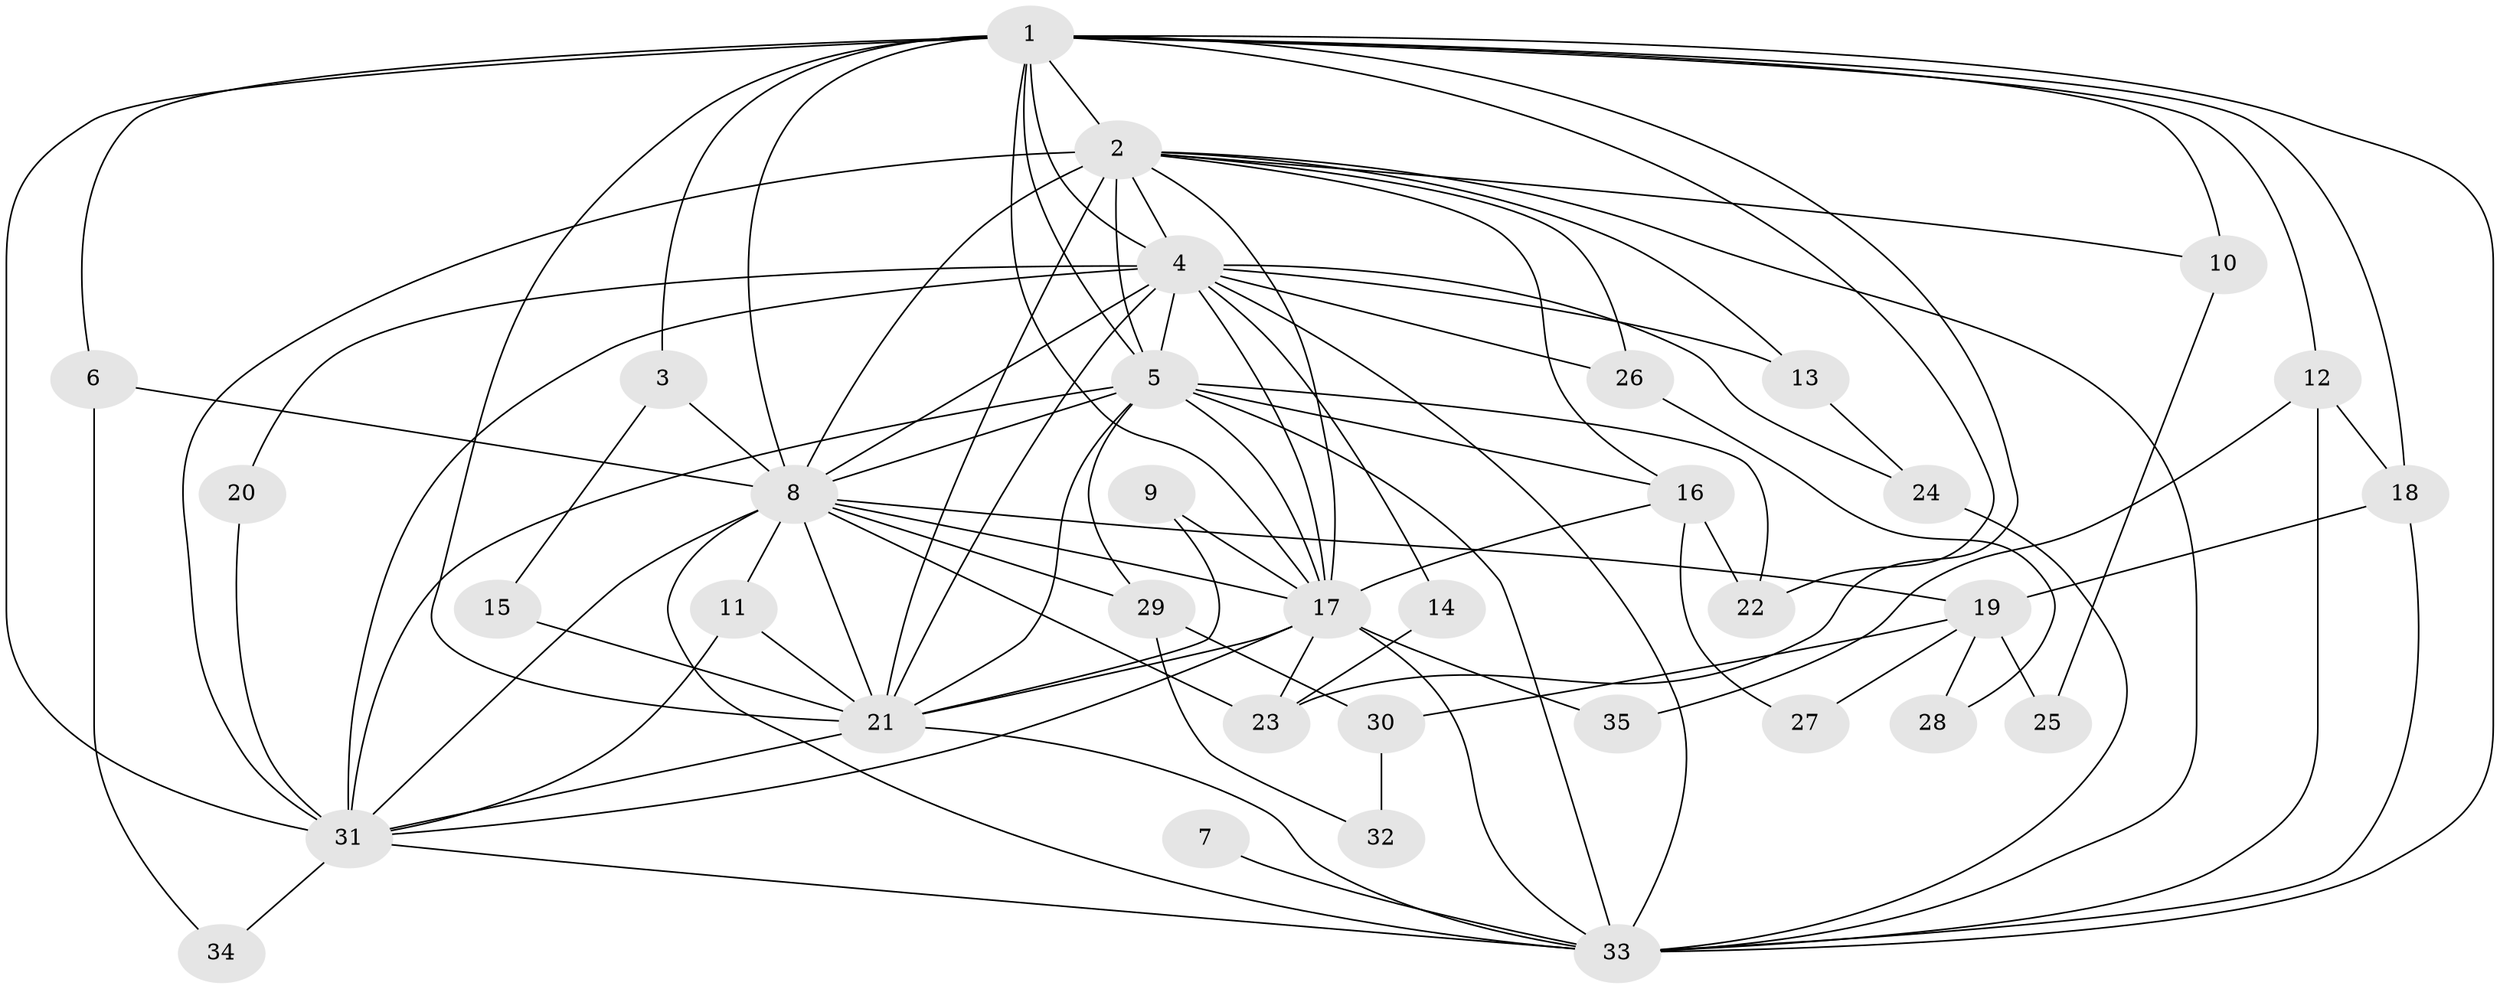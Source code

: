 // original degree distribution, {17: 0.02, 14: 0.02, 15: 0.04, 13: 0.06, 9: 0.02, 16: 0.02, 20: 0.02, 3: 0.24, 2: 0.46, 4: 0.06, 5: 0.02, 6: 0.02}
// Generated by graph-tools (version 1.1) at 2025/36/03/04/25 23:36:31]
// undirected, 35 vertices, 93 edges
graph export_dot {
  node [color=gray90,style=filled];
  1;
  2;
  3;
  4;
  5;
  6;
  7;
  8;
  9;
  10;
  11;
  12;
  13;
  14;
  15;
  16;
  17;
  18;
  19;
  20;
  21;
  22;
  23;
  24;
  25;
  26;
  27;
  28;
  29;
  30;
  31;
  32;
  33;
  34;
  35;
  1 -- 2 [weight=2.0];
  1 -- 3 [weight=1.0];
  1 -- 4 [weight=1.0];
  1 -- 5 [weight=1.0];
  1 -- 6 [weight=1.0];
  1 -- 8 [weight=1.0];
  1 -- 10 [weight=1.0];
  1 -- 12 [weight=1.0];
  1 -- 17 [weight=2.0];
  1 -- 18 [weight=1.0];
  1 -- 21 [weight=1.0];
  1 -- 22 [weight=1.0];
  1 -- 23 [weight=1.0];
  1 -- 31 [weight=1.0];
  1 -- 33 [weight=1.0];
  2 -- 4 [weight=2.0];
  2 -- 5 [weight=2.0];
  2 -- 8 [weight=3.0];
  2 -- 10 [weight=1.0];
  2 -- 13 [weight=1.0];
  2 -- 16 [weight=1.0];
  2 -- 17 [weight=2.0];
  2 -- 21 [weight=2.0];
  2 -- 26 [weight=1.0];
  2 -- 31 [weight=2.0];
  2 -- 33 [weight=2.0];
  3 -- 8 [weight=1.0];
  3 -- 15 [weight=1.0];
  4 -- 5 [weight=1.0];
  4 -- 8 [weight=2.0];
  4 -- 13 [weight=1.0];
  4 -- 14 [weight=1.0];
  4 -- 17 [weight=1.0];
  4 -- 20 [weight=1.0];
  4 -- 21 [weight=2.0];
  4 -- 24 [weight=1.0];
  4 -- 26 [weight=1.0];
  4 -- 31 [weight=1.0];
  4 -- 33 [weight=1.0];
  5 -- 8 [weight=2.0];
  5 -- 16 [weight=1.0];
  5 -- 17 [weight=1.0];
  5 -- 21 [weight=1.0];
  5 -- 22 [weight=1.0];
  5 -- 29 [weight=1.0];
  5 -- 31 [weight=1.0];
  5 -- 33 [weight=1.0];
  6 -- 8 [weight=1.0];
  6 -- 34 [weight=1.0];
  7 -- 33 [weight=1.0];
  8 -- 11 [weight=1.0];
  8 -- 17 [weight=1.0];
  8 -- 19 [weight=1.0];
  8 -- 21 [weight=1.0];
  8 -- 23 [weight=1.0];
  8 -- 29 [weight=1.0];
  8 -- 31 [weight=2.0];
  8 -- 33 [weight=2.0];
  9 -- 17 [weight=1.0];
  9 -- 21 [weight=1.0];
  10 -- 25 [weight=1.0];
  11 -- 21 [weight=1.0];
  11 -- 31 [weight=1.0];
  12 -- 18 [weight=1.0];
  12 -- 33 [weight=1.0];
  12 -- 35 [weight=1.0];
  13 -- 24 [weight=1.0];
  14 -- 23 [weight=1.0];
  15 -- 21 [weight=1.0];
  16 -- 17 [weight=1.0];
  16 -- 22 [weight=1.0];
  16 -- 27 [weight=1.0];
  17 -- 21 [weight=1.0];
  17 -- 23 [weight=1.0];
  17 -- 31 [weight=1.0];
  17 -- 33 [weight=1.0];
  17 -- 35 [weight=2.0];
  18 -- 19 [weight=1.0];
  18 -- 33 [weight=1.0];
  19 -- 25 [weight=1.0];
  19 -- 27 [weight=1.0];
  19 -- 28 [weight=1.0];
  19 -- 30 [weight=1.0];
  20 -- 31 [weight=1.0];
  21 -- 31 [weight=1.0];
  21 -- 33 [weight=1.0];
  24 -- 33 [weight=1.0];
  26 -- 28 [weight=1.0];
  29 -- 30 [weight=1.0];
  29 -- 32 [weight=1.0];
  30 -- 32 [weight=1.0];
  31 -- 33 [weight=1.0];
  31 -- 34 [weight=1.0];
}
